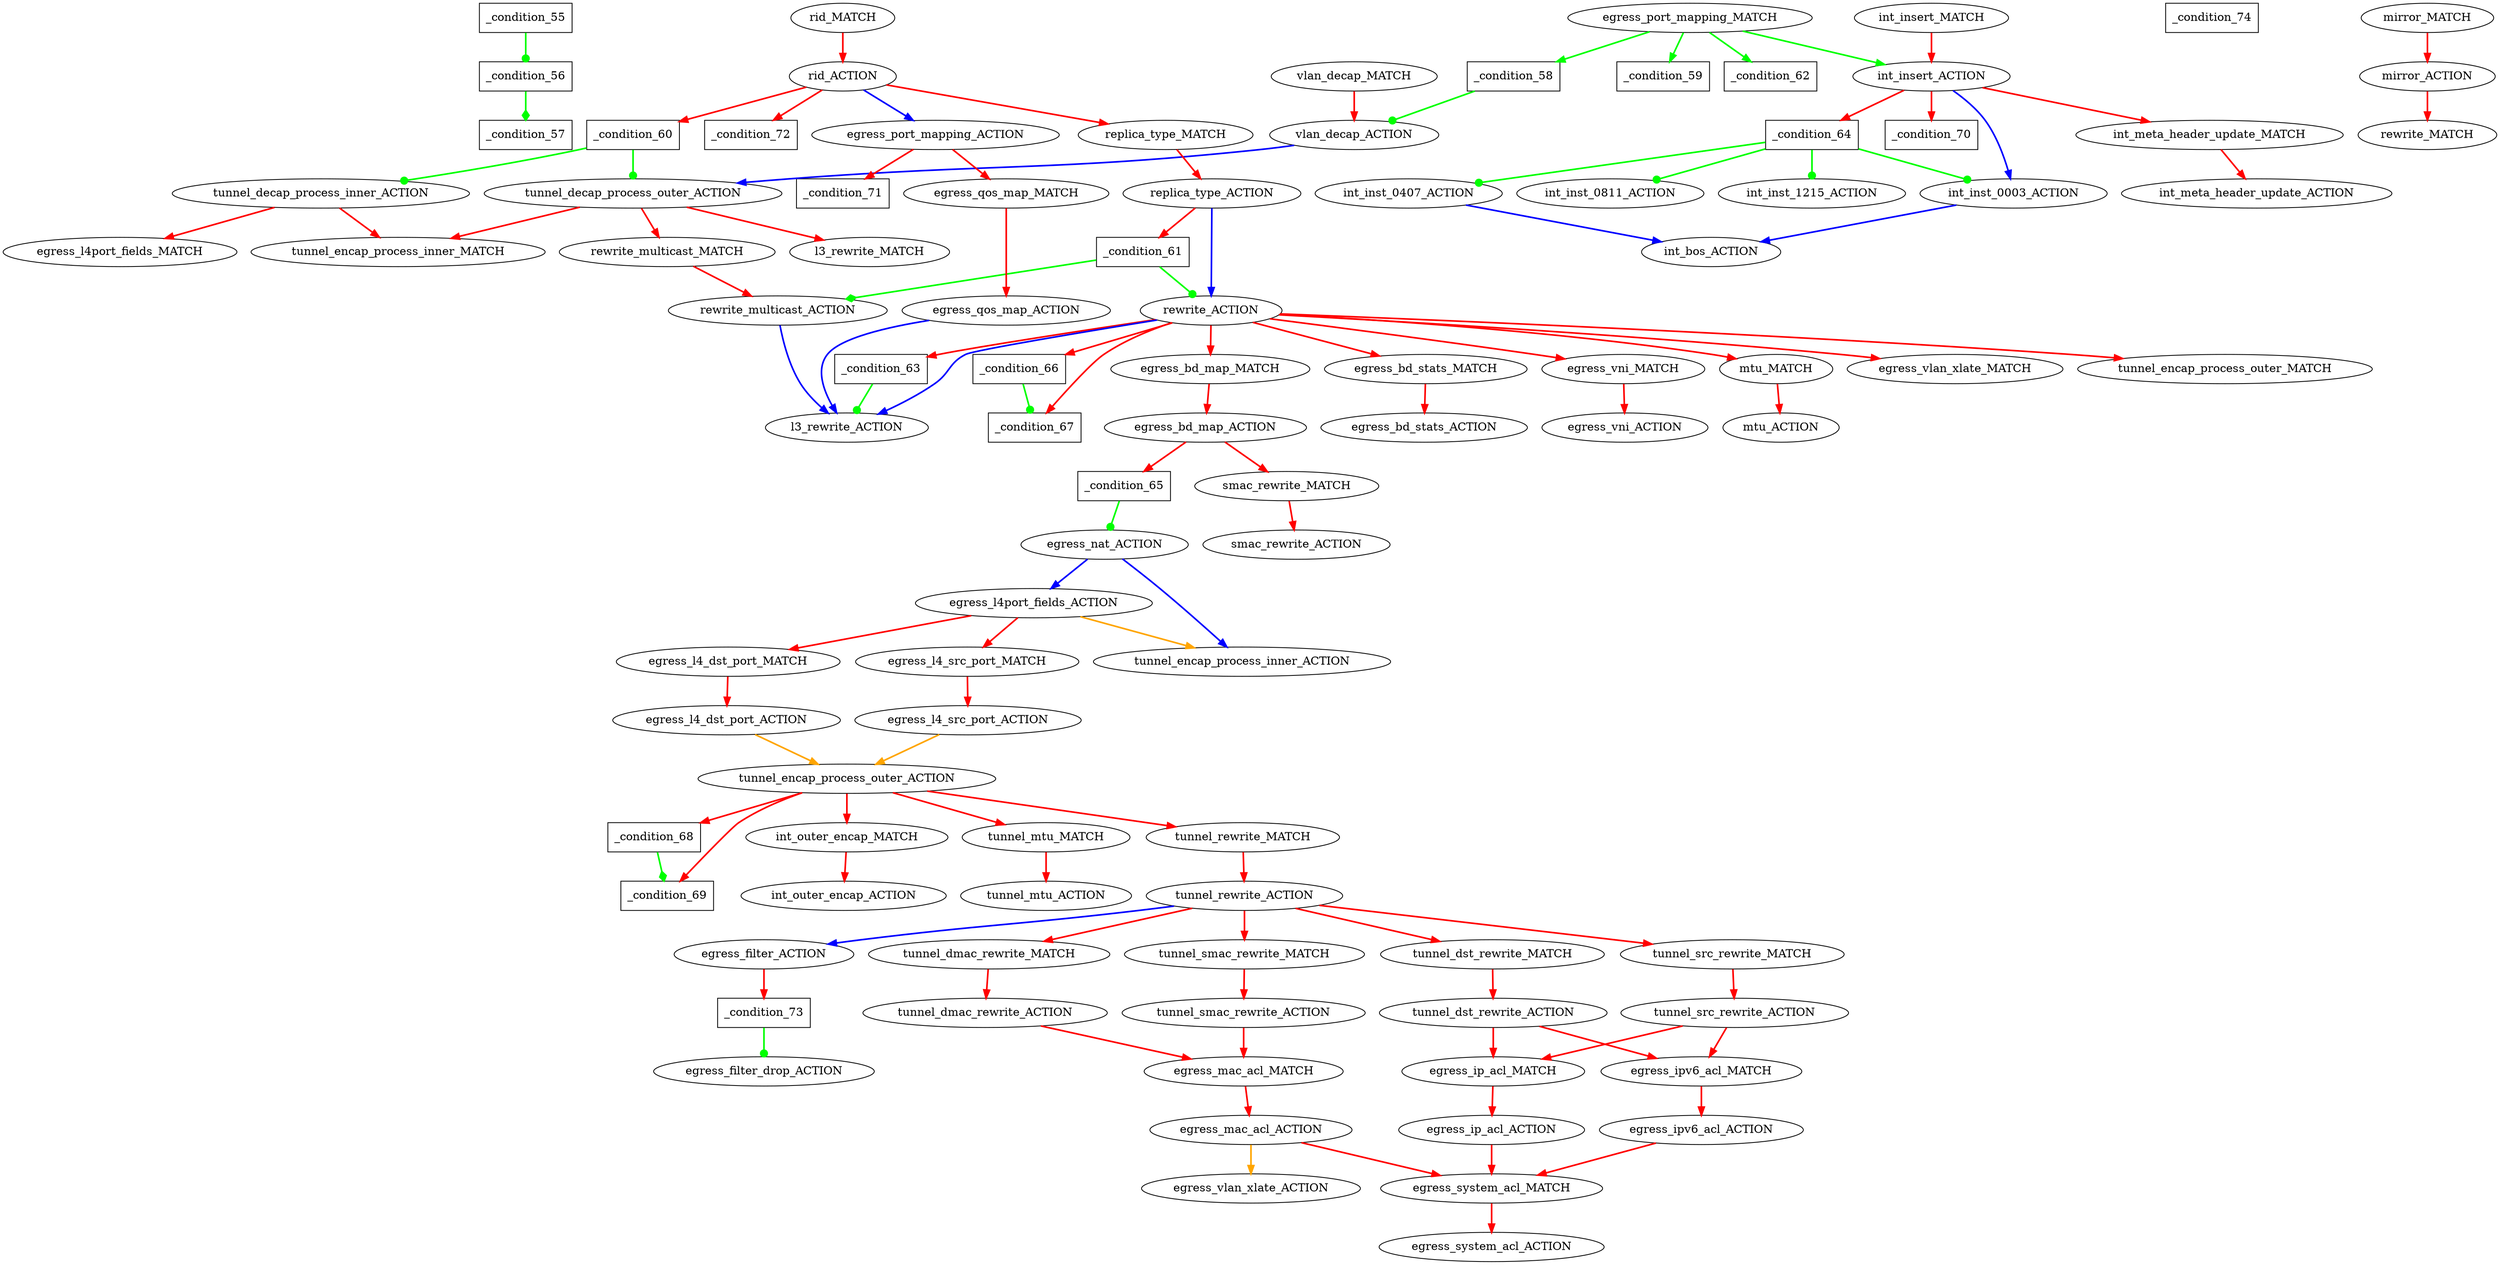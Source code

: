 digraph egress {
_condition_55 [shape=box label="_condition_55"];
_condition_56 [shape=box label="_condition_56"];
_condition_57 [shape=box label="_condition_57"];
_condition_58 [shape=box label="_condition_58"];
_condition_59 [shape=box label="_condition_59"];
_condition_60 [shape=box label="_condition_60"];
_condition_61 [shape=box label="_condition_61"];
_condition_62 [shape=box label="_condition_62"];
_condition_63 [shape=box label="_condition_63"];
_condition_64 [shape=box label="_condition_64"];
_condition_65 [shape=box label="_condition_65"];
_condition_66 [shape=box label="_condition_66"];
_condition_67 [shape=box label="_condition_67"];
_condition_68 [shape=box label="_condition_68"];
_condition_69 [shape=box label="_condition_69"];
_condition_70 [shape=box label="_condition_70"];
_condition_71 [shape=box label="_condition_71"];
_condition_72 [shape=box label="_condition_72"];
_condition_73 [shape=box label="_condition_73"];
_condition_74 [shape=box label="_condition_74"];
_condition_55 -> _condition_56 [color=green style=bold  arrowhead = dot];
_condition_56 -> _condition_57 [color=green style=bold  arrowhead = diamond];
_condition_58 -> vlan_decap_ACTION [color=green style=bold  arrowhead = dot];
_condition_60 -> tunnel_decap_process_inner_ACTION [color=green style=bold  arrowhead = dot];
_condition_60 -> tunnel_decap_process_outer_ACTION [color=green style=bold  arrowhead = dot];
_condition_61 -> rewrite_ACTION [color=green style=bold  arrowhead = dot];
_condition_61 -> rewrite_multicast_ACTION [color=green style=bold  arrowhead = diamond];
_condition_63 -> l3_rewrite_ACTION [color=green style=bold  arrowhead = dot];
_condition_64 -> int_inst_0003_ACTION [color=green style=bold  arrowhead = dot];
_condition_64 -> int_inst_0407_ACTION [color=green style=bold  arrowhead = dot];
_condition_64 -> int_inst_0811_ACTION [color=green style=bold  arrowhead = dot];
_condition_64 -> int_inst_1215_ACTION [color=green style=bold  arrowhead = dot];
_condition_65 -> egress_nat_ACTION [color=green style=bold  arrowhead = dot];
_condition_66 -> _condition_67 [color=green style=bold  arrowhead = dot];
_condition_68 -> _condition_69 [color=green style=bold  arrowhead = diamond];
_condition_73 -> egress_filter_drop_ACTION [color=green style=bold  arrowhead = dot];
egress_bd_map_ACTION -> _condition_65 [color=red style=bold ];
egress_bd_map_ACTION -> smac_rewrite_MATCH [color=red style=bold ];
egress_bd_map_MATCH -> egress_bd_map_ACTION [color=red style=bold ];
egress_bd_stats_MATCH -> egress_bd_stats_ACTION [color=red style=bold ];
egress_filter_ACTION -> _condition_73 [color=red style=bold ];
egress_ip_acl_ACTION -> egress_system_acl_MATCH [color=red style=bold ];
egress_ip_acl_MATCH -> egress_ip_acl_ACTION [color=red style=bold ];
egress_ipv6_acl_ACTION -> egress_system_acl_MATCH [color=red style=bold ];
egress_ipv6_acl_MATCH -> egress_ipv6_acl_ACTION [color=red style=bold ];
egress_l4_dst_port_ACTION -> tunnel_encap_process_outer_ACTION [color=orange style=bold ];
egress_l4_dst_port_MATCH -> egress_l4_dst_port_ACTION [color=red style=bold ];
egress_l4_src_port_ACTION -> tunnel_encap_process_outer_ACTION [color=orange style=bold ];
egress_l4_src_port_MATCH -> egress_l4_src_port_ACTION [color=red style=bold ];
egress_l4port_fields_ACTION -> egress_l4_dst_port_MATCH [color=red style=bold ];
egress_l4port_fields_ACTION -> egress_l4_src_port_MATCH [color=red style=bold ];
egress_l4port_fields_ACTION -> tunnel_encap_process_inner_ACTION [color=orange style=bold ];
egress_mac_acl_ACTION -> egress_system_acl_MATCH [color=red style=bold ];
egress_mac_acl_ACTION -> egress_vlan_xlate_ACTION [color=orange style=bold ];
egress_mac_acl_MATCH -> egress_mac_acl_ACTION [color=red style=bold ];
egress_nat_ACTION -> egress_l4port_fields_ACTION [color=blue style=bold ];
egress_nat_ACTION -> tunnel_encap_process_inner_ACTION [color=blue style=bold ];
egress_port_mapping_ACTION -> _condition_71 [color=red style=bold ];
egress_port_mapping_ACTION -> egress_qos_map_MATCH [color=red style=bold ];
egress_port_mapping_MATCH -> _condition_58 [color=green style=bold ];
egress_port_mapping_MATCH -> _condition_59 [color=green style=bold ];
egress_port_mapping_MATCH -> _condition_62 [color=green style=bold ];
egress_port_mapping_MATCH -> int_insert_ACTION [color=green style=bold ];
egress_qos_map_ACTION -> l3_rewrite_ACTION [color=blue style=bold ];
egress_qos_map_MATCH -> egress_qos_map_ACTION [color=red style=bold ];
egress_system_acl_MATCH -> egress_system_acl_ACTION [color=red style=bold ];
egress_vni_MATCH -> egress_vni_ACTION [color=red style=bold ];
int_insert_ACTION -> _condition_64 [color=red style=bold ];
int_insert_ACTION -> _condition_70 [color=red style=bold ];
int_insert_ACTION -> int_inst_0003_ACTION [color=blue style=bold ];
int_insert_ACTION -> int_meta_header_update_MATCH [color=red style=bold ];
int_insert_MATCH -> int_insert_ACTION [color=red style=bold ];
int_inst_0003_ACTION -> int_bos_ACTION [color=blue style=bold ];
int_inst_0407_ACTION -> int_bos_ACTION [color=blue style=bold ];
int_meta_header_update_MATCH -> int_meta_header_update_ACTION [color=red style=bold ];
int_outer_encap_MATCH -> int_outer_encap_ACTION [color=red style=bold ];
mirror_ACTION -> rewrite_MATCH [color=red style=bold ];
mirror_MATCH -> mirror_ACTION [color=red style=bold ];
mtu_MATCH -> mtu_ACTION [color=red style=bold ];
replica_type_ACTION -> _condition_61 [color=red style=bold ];
replica_type_ACTION -> rewrite_ACTION [color=blue style=bold ];
replica_type_MATCH -> replica_type_ACTION [color=red style=bold ];
rewrite_ACTION -> _condition_63 [color=red style=bold ];
rewrite_ACTION -> _condition_66 [color=red style=bold ];
rewrite_ACTION -> _condition_67 [color=red style=bold ];
rewrite_ACTION -> egress_bd_map_MATCH [color=red style=bold ];
rewrite_ACTION -> egress_bd_stats_MATCH [color=red style=bold ];
rewrite_ACTION -> egress_vlan_xlate_MATCH [color=red style=bold ];
rewrite_ACTION -> egress_vni_MATCH [color=red style=bold ];
rewrite_ACTION -> l3_rewrite_ACTION [color=blue style=bold ];
rewrite_ACTION -> mtu_MATCH [color=red style=bold ];
rewrite_ACTION -> tunnel_encap_process_outer_MATCH [color=red style=bold ];
rewrite_multicast_ACTION -> l3_rewrite_ACTION [color=blue style=bold ];
rewrite_multicast_MATCH -> rewrite_multicast_ACTION [color=red style=bold ];
rid_ACTION -> _condition_60 [color=red style=bold ];
rid_ACTION -> _condition_72 [color=red style=bold ];
rid_ACTION -> egress_port_mapping_ACTION [color=blue style=bold ];
rid_ACTION -> replica_type_MATCH [color=red style=bold ];
rid_MATCH -> rid_ACTION [color=red style=bold ];
smac_rewrite_MATCH -> smac_rewrite_ACTION [color=red style=bold ];
tunnel_decap_process_inner_ACTION -> egress_l4port_fields_MATCH [color=red style=bold ];
tunnel_decap_process_inner_ACTION -> tunnel_encap_process_inner_MATCH [color=red style=bold ];
tunnel_decap_process_outer_ACTION -> l3_rewrite_MATCH [color=red style=bold ];
tunnel_decap_process_outer_ACTION -> rewrite_multicast_MATCH [color=red style=bold ];
tunnel_decap_process_outer_ACTION -> tunnel_encap_process_inner_MATCH [color=red style=bold ];
tunnel_dmac_rewrite_ACTION -> egress_mac_acl_MATCH [color=red style=bold ];
tunnel_dmac_rewrite_MATCH -> tunnel_dmac_rewrite_ACTION [color=red style=bold ];
tunnel_dst_rewrite_ACTION -> egress_ip_acl_MATCH [color=red style=bold ];
tunnel_dst_rewrite_ACTION -> egress_ipv6_acl_MATCH [color=red style=bold ];
tunnel_dst_rewrite_MATCH -> tunnel_dst_rewrite_ACTION [color=red style=bold ];
tunnel_encap_process_outer_ACTION -> _condition_68 [color=red style=bold ];
tunnel_encap_process_outer_ACTION -> _condition_69 [color=red style=bold ];
tunnel_encap_process_outer_ACTION -> int_outer_encap_MATCH [color=red style=bold ];
tunnel_encap_process_outer_ACTION -> tunnel_mtu_MATCH [color=red style=bold ];
tunnel_encap_process_outer_ACTION -> tunnel_rewrite_MATCH [color=red style=bold ];
tunnel_mtu_MATCH -> tunnel_mtu_ACTION [color=red style=bold ];
tunnel_rewrite_ACTION -> egress_filter_ACTION [color=blue style=bold ];
tunnel_rewrite_ACTION -> tunnel_dmac_rewrite_MATCH [color=red style=bold ];
tunnel_rewrite_ACTION -> tunnel_dst_rewrite_MATCH [color=red style=bold ];
tunnel_rewrite_ACTION -> tunnel_smac_rewrite_MATCH [color=red style=bold ];
tunnel_rewrite_ACTION -> tunnel_src_rewrite_MATCH [color=red style=bold ];
tunnel_rewrite_MATCH -> tunnel_rewrite_ACTION [color=red style=bold ];
tunnel_smac_rewrite_ACTION -> egress_mac_acl_MATCH [color=red style=bold ];
tunnel_smac_rewrite_MATCH -> tunnel_smac_rewrite_ACTION [color=red style=bold ];
tunnel_src_rewrite_ACTION -> egress_ip_acl_MATCH [color=red style=bold ];
tunnel_src_rewrite_ACTION -> egress_ipv6_acl_MATCH [color=red style=bold ];
tunnel_src_rewrite_MATCH -> tunnel_src_rewrite_ACTION [color=red style=bold ];
vlan_decap_ACTION -> tunnel_decap_process_outer_ACTION [color=blue style=bold ];
vlan_decap_MATCH -> vlan_decap_ACTION [color=red style=bold ];
}
